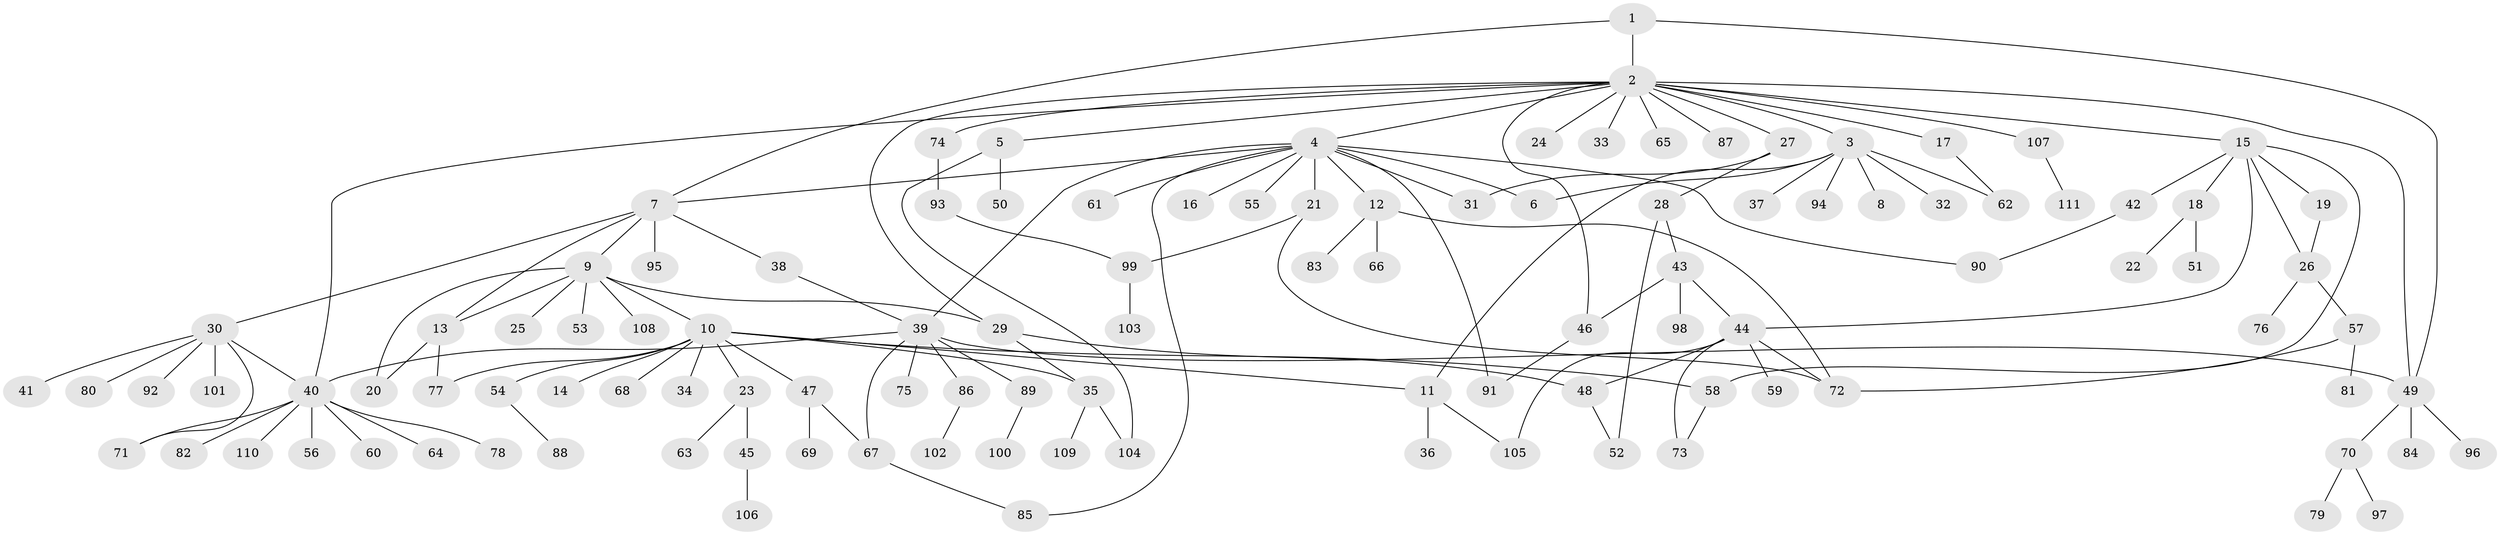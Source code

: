 // Generated by graph-tools (version 1.1) at 2025/01/03/09/25 03:01:45]
// undirected, 111 vertices, 143 edges
graph export_dot {
graph [start="1"]
  node [color=gray90,style=filled];
  1;
  2;
  3;
  4;
  5;
  6;
  7;
  8;
  9;
  10;
  11;
  12;
  13;
  14;
  15;
  16;
  17;
  18;
  19;
  20;
  21;
  22;
  23;
  24;
  25;
  26;
  27;
  28;
  29;
  30;
  31;
  32;
  33;
  34;
  35;
  36;
  37;
  38;
  39;
  40;
  41;
  42;
  43;
  44;
  45;
  46;
  47;
  48;
  49;
  50;
  51;
  52;
  53;
  54;
  55;
  56;
  57;
  58;
  59;
  60;
  61;
  62;
  63;
  64;
  65;
  66;
  67;
  68;
  69;
  70;
  71;
  72;
  73;
  74;
  75;
  76;
  77;
  78;
  79;
  80;
  81;
  82;
  83;
  84;
  85;
  86;
  87;
  88;
  89;
  90;
  91;
  92;
  93;
  94;
  95;
  96;
  97;
  98;
  99;
  100;
  101;
  102;
  103;
  104;
  105;
  106;
  107;
  108;
  109;
  110;
  111;
  1 -- 2;
  1 -- 7;
  1 -- 49;
  2 -- 3;
  2 -- 4;
  2 -- 5;
  2 -- 15;
  2 -- 17;
  2 -- 24;
  2 -- 27;
  2 -- 29;
  2 -- 33;
  2 -- 40;
  2 -- 46;
  2 -- 49;
  2 -- 65;
  2 -- 74;
  2 -- 87;
  2 -- 107;
  3 -- 6;
  3 -- 8;
  3 -- 11;
  3 -- 32;
  3 -- 37;
  3 -- 62;
  3 -- 94;
  4 -- 6;
  4 -- 7;
  4 -- 12;
  4 -- 16;
  4 -- 21;
  4 -- 31;
  4 -- 39;
  4 -- 55;
  4 -- 61;
  4 -- 85;
  4 -- 90;
  4 -- 91;
  5 -- 50;
  5 -- 104;
  7 -- 9;
  7 -- 13;
  7 -- 30;
  7 -- 38;
  7 -- 95;
  9 -- 10;
  9 -- 13;
  9 -- 20;
  9 -- 25;
  9 -- 29;
  9 -- 53;
  9 -- 108;
  10 -- 11;
  10 -- 14;
  10 -- 23;
  10 -- 34;
  10 -- 35;
  10 -- 47;
  10 -- 54;
  10 -- 58;
  10 -- 68;
  10 -- 77;
  11 -- 36;
  11 -- 105;
  12 -- 66;
  12 -- 72;
  12 -- 83;
  13 -- 20;
  13 -- 77;
  15 -- 18;
  15 -- 19;
  15 -- 26;
  15 -- 42;
  15 -- 44;
  15 -- 58;
  17 -- 62;
  18 -- 22;
  18 -- 51;
  19 -- 26;
  21 -- 72;
  21 -- 99;
  23 -- 45;
  23 -- 63;
  26 -- 57;
  26 -- 76;
  27 -- 28;
  27 -- 31;
  28 -- 43;
  28 -- 52;
  29 -- 35;
  29 -- 48;
  30 -- 40;
  30 -- 41;
  30 -- 71;
  30 -- 80;
  30 -- 92;
  30 -- 101;
  35 -- 104;
  35 -- 109;
  38 -- 39;
  39 -- 40;
  39 -- 49;
  39 -- 67;
  39 -- 75;
  39 -- 86;
  39 -- 89;
  40 -- 56;
  40 -- 60;
  40 -- 64;
  40 -- 71;
  40 -- 78;
  40 -- 82;
  40 -- 110;
  42 -- 90;
  43 -- 44;
  43 -- 46;
  43 -- 98;
  44 -- 48;
  44 -- 59;
  44 -- 72;
  44 -- 73;
  44 -- 105;
  45 -- 106;
  46 -- 91;
  47 -- 67;
  47 -- 69;
  48 -- 52;
  49 -- 70;
  49 -- 84;
  49 -- 96;
  54 -- 88;
  57 -- 72;
  57 -- 81;
  58 -- 73;
  67 -- 85;
  70 -- 79;
  70 -- 97;
  74 -- 93;
  86 -- 102;
  89 -- 100;
  93 -- 99;
  99 -- 103;
  107 -- 111;
}
